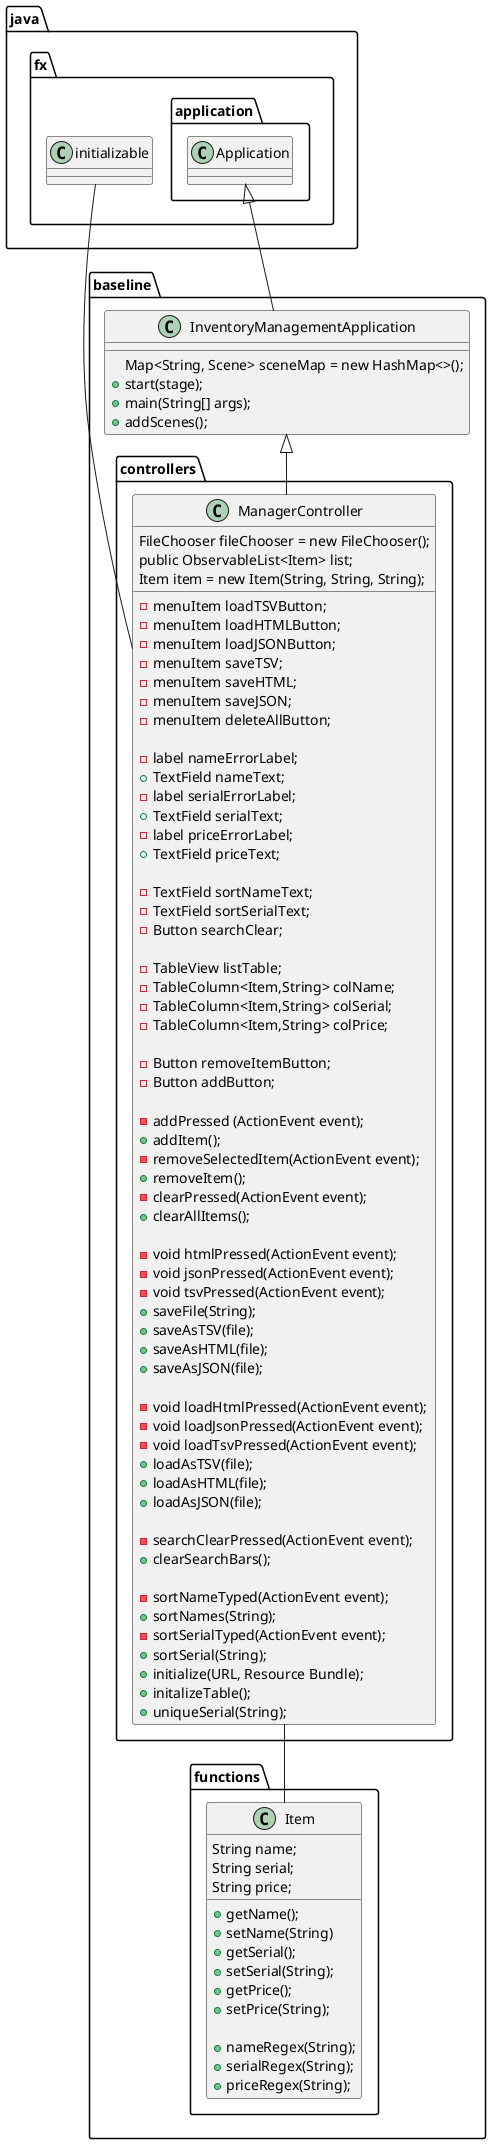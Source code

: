 @startuml
package java.fx.application{
class Application
}
package java.fx{
class initializable
}
package baseline{
package controllers{
class ManagerController{
FileChooser fileChooser = new FileChooser();
public ObservableList<Item> list;
Item item = new Item(String, String, String);
__
-menuItem loadTSVButton;
-menuItem loadHTMLButton;
-menuItem loadJSONButton;
-menuItem saveTSV;
-menuItem saveHTML;
-menuItem saveJSON;
-menuItem deleteAllButton;

-label nameErrorLabel;
+TextField nameText;
-label serialErrorLabel;
+TextField serialText;
-label priceErrorLabel;
+TextField priceText;

-TextField sortNameText;
-TextField sortSerialText;
-Button searchClear;

-TableView listTable;
-TableColumn<Item,String> colName;
-TableColumn<Item,String> colSerial;
-TableColumn<Item,String> colPrice;

-Button removeItemButton;
-Button addButton;

-addPressed (ActionEvent event);
+addItem();
-removeSelectedItem(ActionEvent event);
+removeItem();
-clearPressed(ActionEvent event);
+clearAllItems();

-void htmlPressed(ActionEvent event);
-void jsonPressed(ActionEvent event);
-void tsvPressed(ActionEvent event);
+saveFile(String);
+saveAsTSV(file);
+saveAsHTML(file);
+saveAsJSON(file);

-void loadHtmlPressed(ActionEvent event);
-void loadJsonPressed(ActionEvent event);
-void loadTsvPressed(ActionEvent event);
+loadAsTSV(file);
+loadAsHTML(file);
+loadAsJSON(file);

-searchClearPressed(ActionEvent event);
+clearSearchBars();

-sortNameTyped(ActionEvent event);
+sortNames(String);
-sortSerialTyped(ActionEvent event);
+sortSerial(String);
+initialize(URL, Resource Bundle);
+initalizeTable();
+uniqueSerial(String);
}
}
package functions{

class Item{
String name;
String serial;
String price;

+getName();
+setName(String)
+getSerial();
+setSerial(String);
+getPrice();
+setPrice(String);

+nameRegex(String);
+serialRegex(String);
+priceRegex(String);

}
}
class InventoryManagementApplication{
 Map<String, Scene> sceneMap = new HashMap<>();
 +start(stage);
 +main(String[] args);
 +addScenes();

}
}
Application <|-- InventoryManagementApplication
InventoryManagementApplication <|-- ManagerController
initializable -- ManagerController
ManagerController -- Item

@enduml